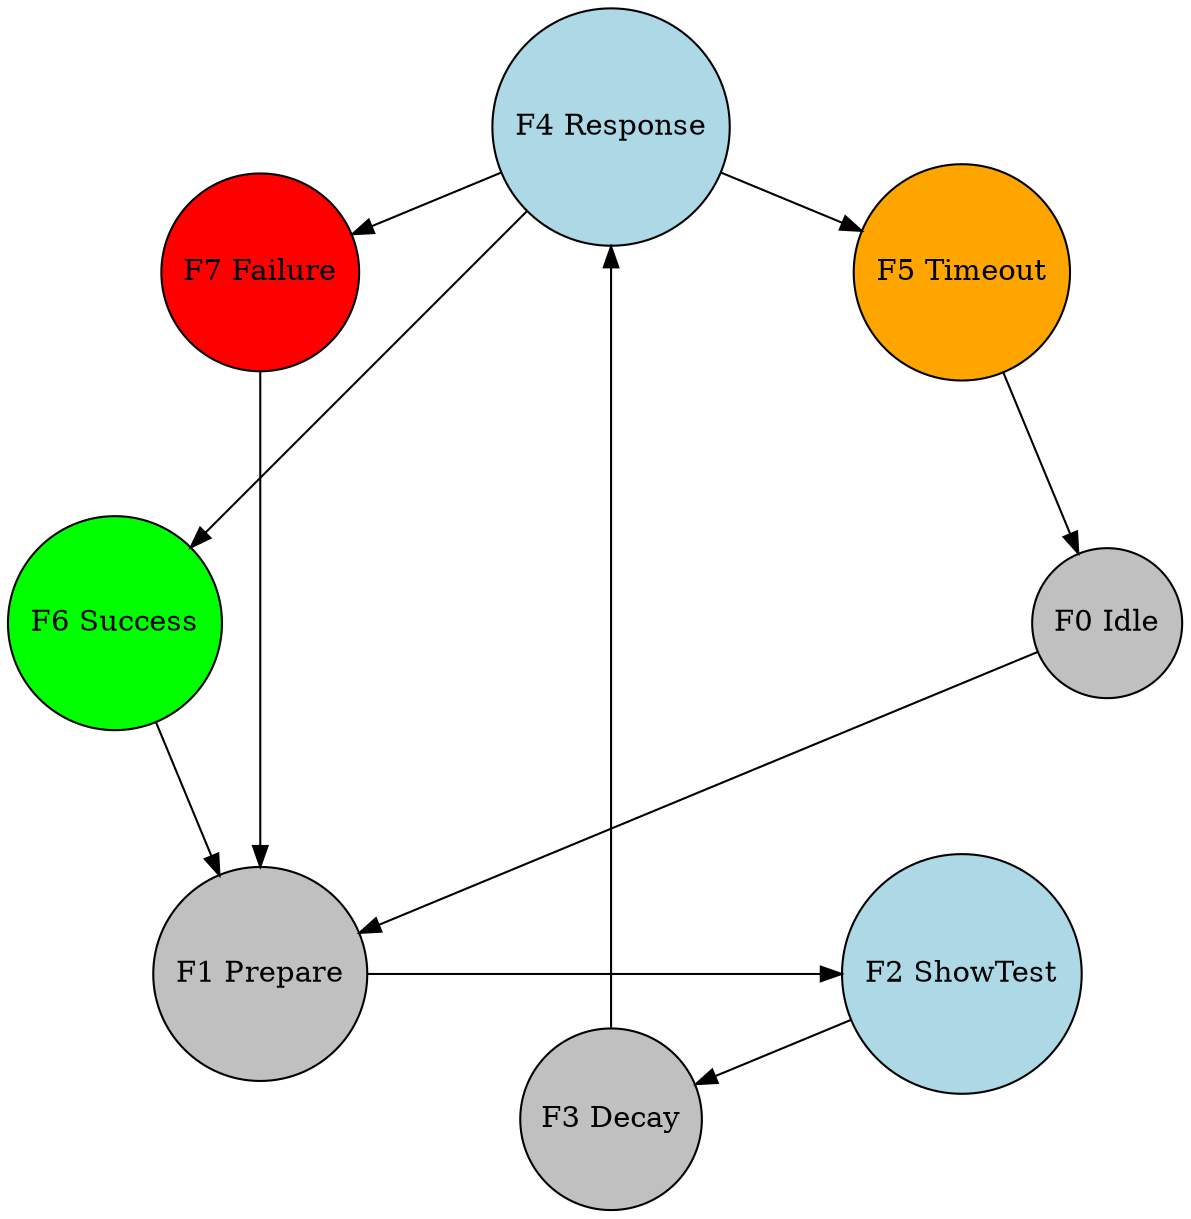 digraph g {
  layout=circo
  node [shape=circle width=1 style=filled fillcolor=grey]
  0 -> 1 -> 2 -> 3 -> 4 -> 5 -> 0
  4 -> 6 -> 1
  4 -> 7 -> 1

  0 [label = "F0 Idle" ]
  1 [label = "F1 Prepare"]
  2 [label = "F2 ShowTest" fillcolor=lightblue]
  3 [label = "F3 Decay"]
  4 [label = "F4 Response"fillcolor=lightblue]
  5 [label = "F5 Timeout" fillcolor=orange]
  6 [label = "F6 Success" fillcolor=green]
  7 [label = "F7 Failure" fillcolor=red]
}
